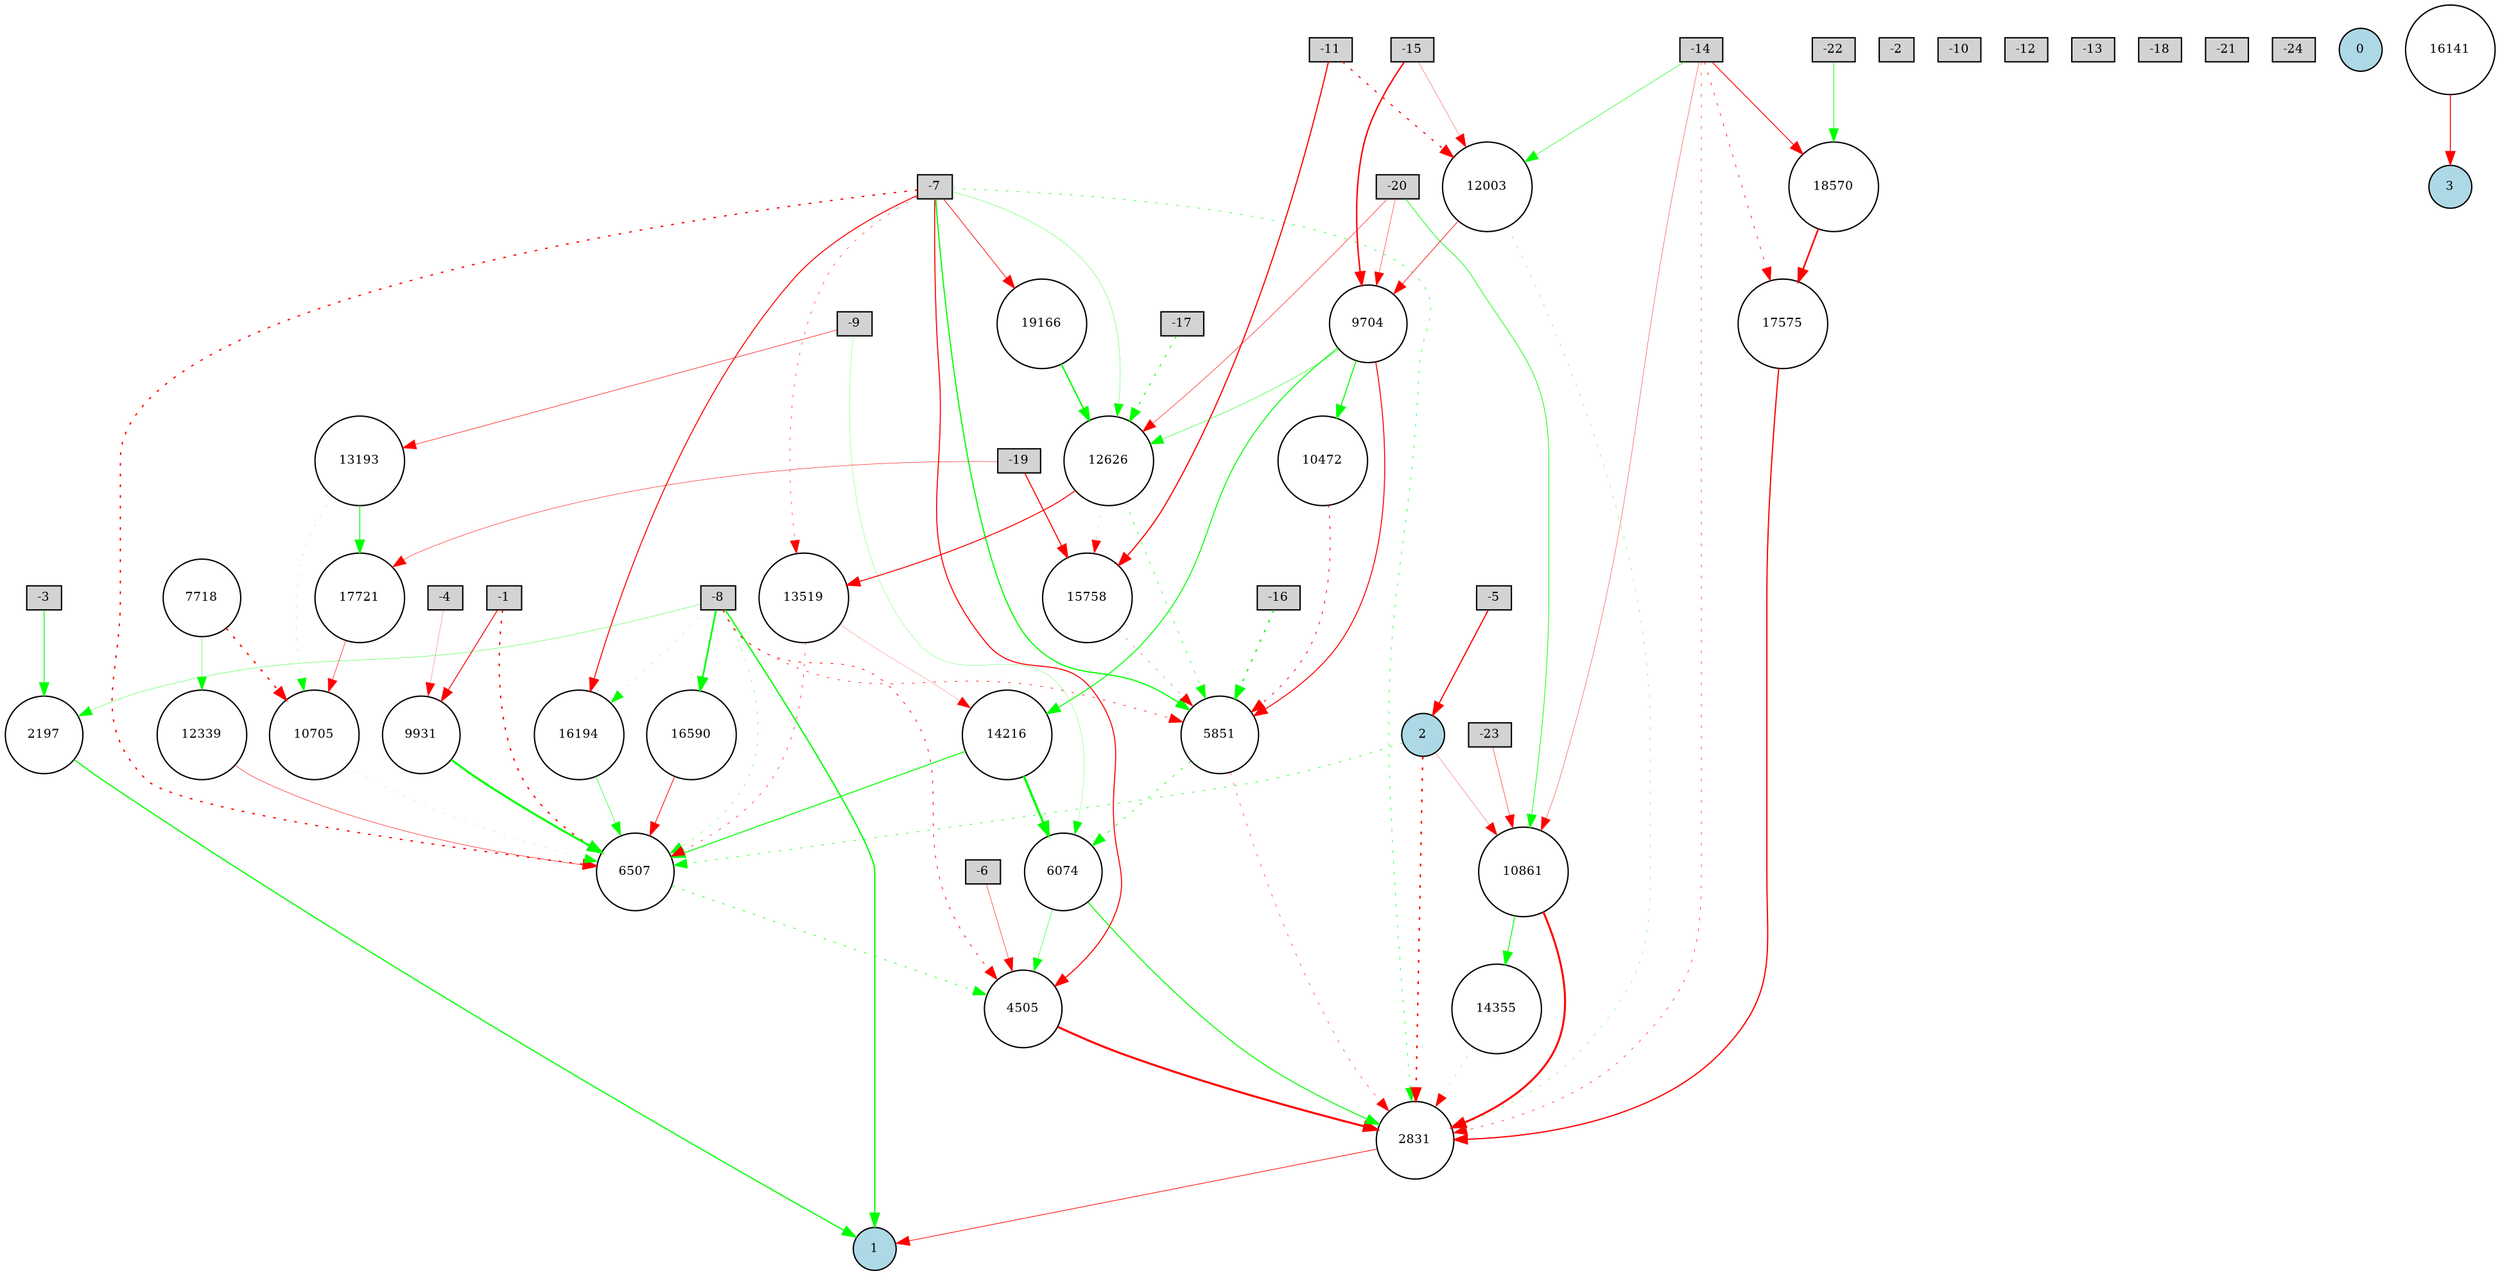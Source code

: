 digraph {
	node [fontsize=9 height=0.2 shape=circle width=0.2]
	-1 [fillcolor=lightgray shape=box style=filled]
	-2 [fillcolor=lightgray shape=box style=filled]
	-3 [fillcolor=lightgray shape=box style=filled]
	-4 [fillcolor=lightgray shape=box style=filled]
	-5 [fillcolor=lightgray shape=box style=filled]
	-6 [fillcolor=lightgray shape=box style=filled]
	-7 [fillcolor=lightgray shape=box style=filled]
	-8 [fillcolor=lightgray shape=box style=filled]
	-9 [fillcolor=lightgray shape=box style=filled]
	-10 [fillcolor=lightgray shape=box style=filled]
	-11 [fillcolor=lightgray shape=box style=filled]
	-12 [fillcolor=lightgray shape=box style=filled]
	-13 [fillcolor=lightgray shape=box style=filled]
	-14 [fillcolor=lightgray shape=box style=filled]
	-15 [fillcolor=lightgray shape=box style=filled]
	-16 [fillcolor=lightgray shape=box style=filled]
	-17 [fillcolor=lightgray shape=box style=filled]
	-18 [fillcolor=lightgray shape=box style=filled]
	-19 [fillcolor=lightgray shape=box style=filled]
	-20 [fillcolor=lightgray shape=box style=filled]
	-21 [fillcolor=lightgray shape=box style=filled]
	-22 [fillcolor=lightgray shape=box style=filled]
	-23 [fillcolor=lightgray shape=box style=filled]
	-24 [fillcolor=lightgray shape=box style=filled]
	0 [fillcolor=lightblue style=filled]
	1 [fillcolor=lightblue style=filled]
	2 [fillcolor=lightblue style=filled]
	3 [fillcolor=lightblue style=filled]
	14216 [fillcolor=white style=filled]
	13193 [fillcolor=white style=filled]
	18570 [fillcolor=white style=filled]
	16141 [fillcolor=white style=filled]
	15758 [fillcolor=white style=filled]
	2831 [fillcolor=white style=filled]
	14355 [fillcolor=white style=filled]
	2197 [fillcolor=white style=filled]
	4505 [fillcolor=white style=filled]
	7718 [fillcolor=white style=filled]
	17575 [fillcolor=white style=filled]
	12339 [fillcolor=white style=filled]
	17721 [fillcolor=white style=filled]
	6074 [fillcolor=white style=filled]
	16194 [fillcolor=white style=filled]
	9931 [fillcolor=white style=filled]
	16590 [fillcolor=white style=filled]
	13519 [fillcolor=white style=filled]
	10705 [fillcolor=white style=filled]
	12626 [fillcolor=white style=filled]
	5851 [fillcolor=white style=filled]
	19166 [fillcolor=white style=filled]
	12003 [fillcolor=white style=filled]
	9704 [fillcolor=white style=filled]
	10472 [fillcolor=white style=filled]
	6507 [fillcolor=white style=filled]
	10861 [fillcolor=white style=filled]
	6074 -> 2831 [color=green penwidth=0.736590557525925 style=solid]
	-14 -> 10861 [color=red penwidth=0.24791241901808236 style=solid]
	-7 -> 6507 [color=red penwidth=0.9639396167990985 style=dotted]
	-17 -> 12626 [color=green penwidth=0.6815553087661652 style=dotted]
	-4 -> 9931 [color=red penwidth=0.17164773981475823 style=solid]
	9704 -> 10472 [color=green penwidth=0.7723246915840818 style=solid]
	12626 -> 13519 [color=red penwidth=0.7390176946551847 style=solid]
	10705 -> 6507 [color=green penwidth=0.12587003590842172 style=dotted]
	2 -> 6507 [color=green penwidth=0.4106415828775529 style=dotted]
	2831 -> 1 [color=red penwidth=0.4887560070465824 style=solid]
	-1 -> 9931 [color=red penwidth=0.6557422758154853 style=solid]
	13519 -> 6507 [color=red penwidth=0.3635157960809252 style=dotted]
	-16 -> 5851 [color=green penwidth=0.9746757276437018 style=dotted]
	9704 -> 12626 [color=green penwidth=0.31186969451100355 style=solid]
	-7 -> 2831 [color=green penwidth=0.3942429839692333 style=dotted]
	-8 -> 1 [color=green penwidth=1.0011961056030885 style=solid]
	10472 -> 5851 [color=red penwidth=0.5733302951593511 style=dotted]
	19166 -> 12626 [color=green penwidth=1.0852197225724787 style=solid]
	9704 -> 5851 [color=red penwidth=0.7311186055967887 style=solid]
	17721 -> 10705 [color=red penwidth=0.3370551844702392 style=solid]
	7718 -> 12339 [color=green penwidth=0.24371483515933193 style=solid]
	-1 -> 6507 [color=red penwidth=0.9929032931550165 style=dotted]
	5851 -> 6074 [color=green penwidth=0.4909523106319027 style=dotted]
	-14 -> 12003 [color=green penwidth=0.3551793031321784 style=solid]
	9931 -> 6507 [color=green penwidth=1.5439540803873208 style=solid]
	16141 -> 3 [color=red penwidth=0.7250009150118132 style=solid]
	-20 -> 10861 [color=green penwidth=0.48525948402523245 style=solid]
	2197 -> 1 [color=green penwidth=0.8899538627870986 style=solid]
	14216 -> 6507 [color=green penwidth=0.7302757053800074 style=solid]
	10861 -> 2831 [color=red penwidth=1.4828986795055343 style=solid]
	12626 -> 5851 [color=green penwidth=0.394720573899344 style=dotted]
	-7 -> 4505 [color=red penwidth=0.7882359668833809 style=solid]
	12003 -> 9704 [color=red penwidth=0.4555081212037365 style=solid]
	-19 -> 15758 [color=red penwidth=0.7914844114175986 style=solid]
	-7 -> 5851 [color=green penwidth=0.8832665084558166 style=solid]
	7718 -> 10705 [color=red penwidth=1.0720960923434533 style=dotted]
	-3 -> 2197 [color=green penwidth=0.6224388958140482 style=solid]
	15758 -> 5851 [color=red penwidth=0.22776151495017577 style=dotted]
	4505 -> 2831 [color=red penwidth=1.5542724510760912 style=solid]
	-7 -> 16194 [color=red penwidth=0.7406489311845722 style=solid]
	-20 -> 12626 [color=red penwidth=0.3382898004501738 style=solid]
	13193 -> 17721 [color=green penwidth=0.6719073533786591 style=solid]
	6074 -> 4505 [color=green penwidth=0.3053603747024901 style=solid]
	13193 -> 10705 [color=green penwidth=0.15864489348864363 style=dotted]
	16590 -> 6507 [color=red penwidth=0.5203574946289268 style=solid]
	-15 -> 9704 [color=red penwidth=1.076543758729398 style=solid]
	-7 -> 19166 [color=red penwidth=0.4935235660241192 style=solid]
	17575 -> 2831 [color=red penwidth=0.9285226779345723 style=solid]
	-23 -> 10861 [color=red penwidth=0.307148548360537 style=solid]
	18570 -> 17575 [color=red penwidth=1.2065620134928614 style=solid]
	5851 -> 2831 [color=red penwidth=0.3276363021773488 style=dotted]
	-8 -> 5851 [color=red penwidth=0.39915951714340125 style=dotted]
	10861 -> 14355 [color=green penwidth=0.6442963607177287 style=solid]
	16194 -> 6507 [color=green penwidth=0.3547300396634343 style=solid]
	12626 -> 15758 [color=red penwidth=0.10537314881816327 style=dotted]
	-9 -> 13193 [color=red penwidth=0.3736680001574839 style=solid]
	-8 -> 4505 [color=red penwidth=0.5308884380796075 style=dotted]
	-8 -> 16590 [color=green penwidth=1.2512916483008665 style=solid]
	2 -> 10861 [color=red penwidth=0.19069937611516044 style=solid]
	-15 -> 12003 [color=red penwidth=0.21418881646655366 style=solid]
	13519 -> 14216 [color=red penwidth=0.1401614393675336 style=solid]
	-9 -> 6074 [color=green penwidth=0.1631497024304373 style=solid]
	-7 -> 13519 [color=red penwidth=0.3179151828216231 style=dotted]
	6507 -> 4505 [color=green penwidth=0.4453696011659717 style=dotted]
	-8 -> 2197 [color=green penwidth=0.23187860467923874 style=solid]
	12339 -> 6507 [color=red penwidth=0.3264537785418127 style=solid]
	-11 -> 15758 [color=red penwidth=0.8729026702553196 style=solid]
	12003 -> 2831 [color=green penwidth=0.24017193454646632 style=dotted]
	-8 -> 6507 [color=green penwidth=0.2613530827170243 style=dotted]
	-22 -> 18570 [color=green penwidth=0.44951614907731985 style=solid]
	14355 -> 2831 [color=red penwidth=0.12318522107441578 style=dotted]
	-7 -> 12626 [color=green penwidth=0.20567805191198968 style=solid]
	-19 -> 17721 [color=red penwidth=0.30063496549816526 style=solid]
	-11 -> 12003 [color=red penwidth=0.8433418616836057 style=dotted]
	-14 -> 17575 [color=red penwidth=0.4659993142695017 style=dotted]
	-14 -> 2831 [color=red penwidth=0.3652139500114291 style=dotted]
	9704 -> 14216 [color=green penwidth=0.7300727507109019 style=solid]
	-8 -> 16194 [color=green penwidth=0.14345215140570527 style=dotted]
	2 -> 2831 [color=red penwidth=1.1036011763954958 style=dotted]
	-5 -> 2 [color=red penwidth=0.8923495569328841 style=solid]
	-14 -> 18570 [color=red penwidth=0.6236807075545238 style=solid]
	14216 -> 6074 [color=green penwidth=1.7246660950090338 style=solid]
	-6 -> 4505 [color=red penwidth=0.3081884136018488 style=solid]
	-20 -> 9704 [color=red penwidth=0.2832354704503369 style=solid]
}

